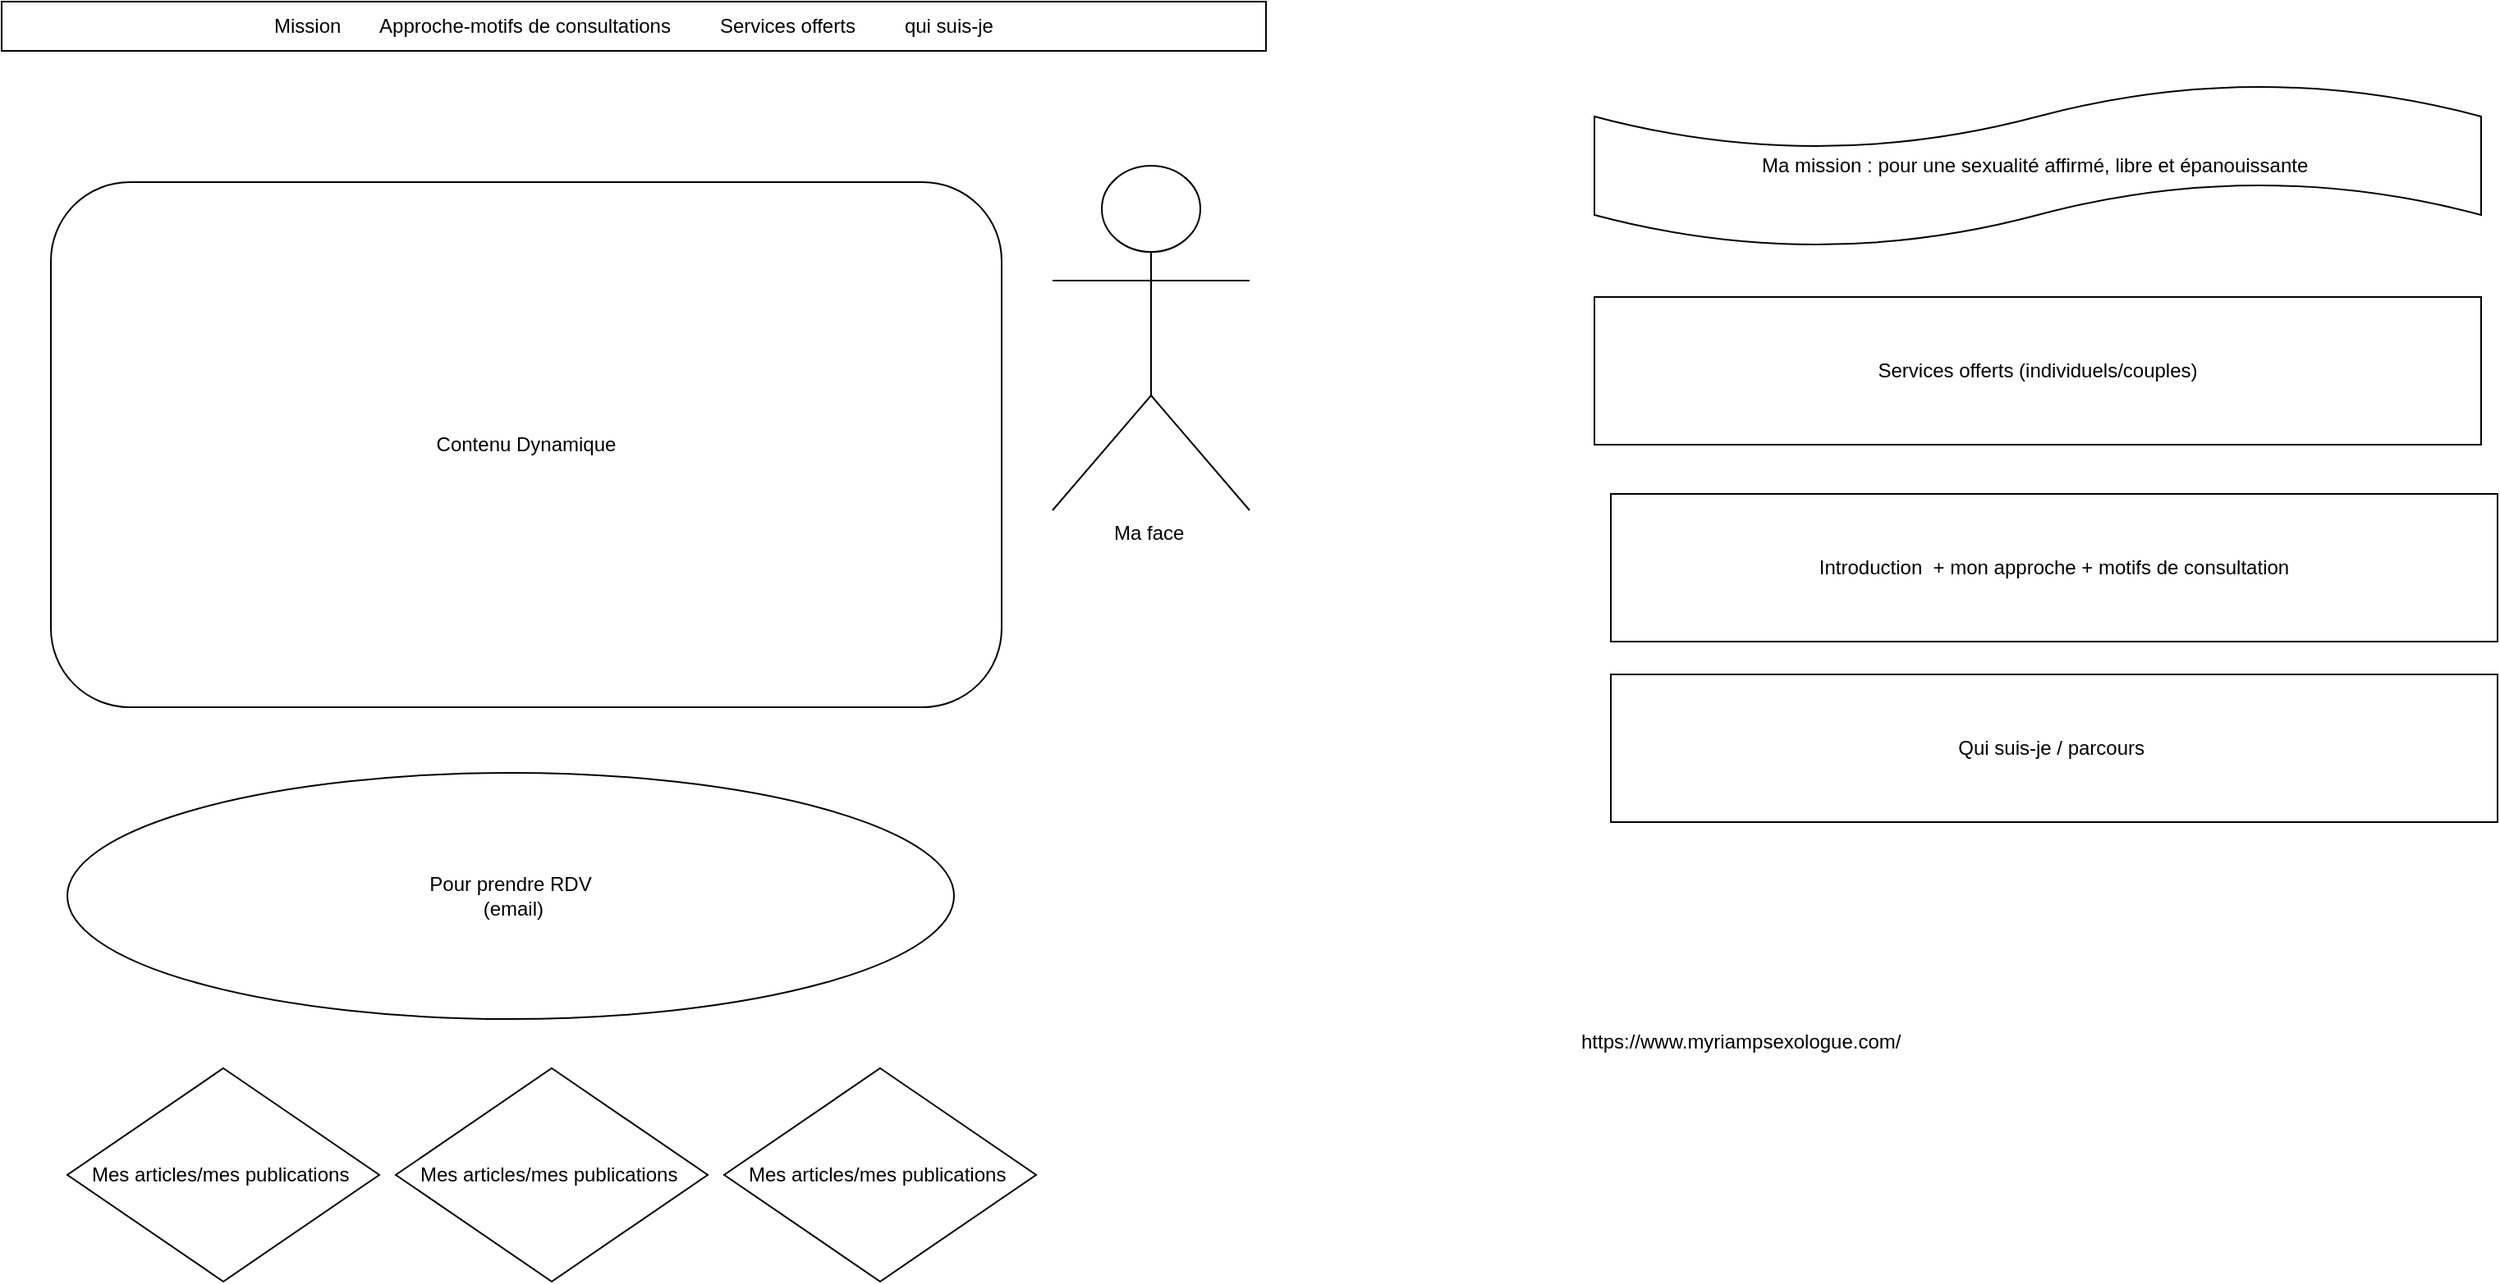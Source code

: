 <mxfile pages="2">
    <diagram name="Main-Page" id="hnTppJFNwB3zojBNe42s">
        <mxGraphModel dx="2026" dy="854" grid="1" gridSize="10" guides="1" tooltips="1" connect="1" arrows="1" fold="1" page="1" pageScale="1" pageWidth="827" pageHeight="1169" math="0" shadow="0">
            <root>
                <mxCell id="0"/>
                <mxCell id="1" parent="0"/>
                <mxCell id="o8fQbpQLrPJ2AO1DMdnV-3" value="Contenu Dynamique" style="rounded=1;whiteSpace=wrap;html=1;" parent="1" vertex="1">
                    <mxGeometry x="120" y="140" width="579" height="320" as="geometry"/>
                </mxCell>
                <mxCell id="-aIfjqWMu8M7GobGi4wx-3" value="&lt;div style=&quot;text-align: justify;&quot;&gt;Mission&amp;nbsp; &amp;nbsp; &amp;nbsp; &amp;nbsp;Approche-motifs de consultations&amp;nbsp; &amp;nbsp; &amp;nbsp; &amp;nbsp; &amp;nbsp;Services offerts&amp;nbsp; &amp;nbsp; &amp;nbsp; &amp;nbsp; &amp;nbsp;qui suis-je&lt;/div&gt;" style="rounded=0;whiteSpace=wrap;html=1;" parent="1" vertex="1">
                    <mxGeometry x="90" y="30" width="770" height="30" as="geometry"/>
                </mxCell>
                <mxCell id="-aIfjqWMu8M7GobGi4wx-4" value="Ma face&amp;nbsp;" style="shape=umlActor;verticalLabelPosition=bottom;verticalAlign=top;html=1;outlineConnect=0;" parent="1" vertex="1">
                    <mxGeometry x="730" y="130" width="120" height="210" as="geometry"/>
                </mxCell>
                <mxCell id="uuaRmlDVWuqnq9jsiEj2-1" value="Ma mission : pour une sexualité affirmé, libre et épanouissante&amp;nbsp;" style="shape=tape;whiteSpace=wrap;html=1;" parent="1" vertex="1">
                    <mxGeometry x="1060" y="80" width="540" height="100" as="geometry"/>
                </mxCell>
                <mxCell id="uuaRmlDVWuqnq9jsiEj2-2" value="Introduction&amp;nbsp; + mon approche + motifs de consultation" style="rounded=0;whiteSpace=wrap;html=1;" parent="1" vertex="1">
                    <mxGeometry x="1070" y="330" width="540" height="90" as="geometry"/>
                </mxCell>
                <mxCell id="uuaRmlDVWuqnq9jsiEj2-3" value="Services offerts (individuels/couples)" style="rounded=0;whiteSpace=wrap;html=1;" parent="1" vertex="1">
                    <mxGeometry x="1060" y="210" width="540" height="90" as="geometry"/>
                </mxCell>
                <mxCell id="uuaRmlDVWuqnq9jsiEj2-4" value="Qui suis-je / parcours&amp;nbsp;" style="rounded=0;whiteSpace=wrap;html=1;" parent="1" vertex="1">
                    <mxGeometry x="1070" y="440" width="540" height="90" as="geometry"/>
                </mxCell>
                <mxCell id="uuaRmlDVWuqnq9jsiEj2-10" value="Mes articles/mes publications&amp;nbsp;" style="rhombus;whiteSpace=wrap;html=1;" parent="1" vertex="1">
                    <mxGeometry x="130" y="680" width="190" height="130" as="geometry"/>
                </mxCell>
                <mxCell id="uuaRmlDVWuqnq9jsiEj2-11" value="Pour prendre RDV&lt;div&gt;&amp;nbsp;(email)&lt;/div&gt;" style="ellipse;whiteSpace=wrap;html=1;" parent="1" vertex="1">
                    <mxGeometry x="130" y="500" width="540" height="150" as="geometry"/>
                </mxCell>
                <mxCell id="uuaRmlDVWuqnq9jsiEj2-12" value="Mes articles/mes publications&amp;nbsp;" style="rhombus;whiteSpace=wrap;html=1;" parent="1" vertex="1">
                    <mxGeometry x="530" y="680" width="190" height="130" as="geometry"/>
                </mxCell>
                <mxCell id="uuaRmlDVWuqnq9jsiEj2-13" value="Mes articles/mes publications&amp;nbsp;" style="rhombus;whiteSpace=wrap;html=1;" parent="1" vertex="1">
                    <mxGeometry x="330" y="680" width="190" height="130" as="geometry"/>
                </mxCell>
                <UserObject label="https://www.myriampsexologue.com/" link="https://www.myriampsexologue.com/" id="2">
                    <mxCell style="text;whiteSpace=wrap;" vertex="1" parent="1">
                        <mxGeometry x="1050" y="650" width="230" height="40" as="geometry"/>
                    </mxCell>
                </UserObject>
            </root>
        </mxGraphModel>
    </diagram>
    <diagram id="dCox-zKIa_TPC-n9IeiH" name="Template-Article">
        <mxGraphModel dx="2074" dy="1138" grid="1" gridSize="10" guides="1" tooltips="1" connect="1" arrows="1" fold="1" page="1" pageScale="1" pageWidth="827" pageHeight="1169" math="0" shadow="0">
            <root>
                <mxCell id="0"/>
                <mxCell id="1" parent="0"/>
                <UserObject label="https://divanbleu.com/nos-dettes-silencieuses/" link="https://divanbleu.com/nos-dettes-silencieuses/" id="XP_sNXchd3on9Q5fdmx--1">
                    <mxCell style="text;whiteSpace=wrap;" vertex="1" parent="1">
                        <mxGeometry x="200" y="130" width="280" height="40" as="geometry"/>
                    </mxCell>
                </UserObject>
            </root>
        </mxGraphModel>
    </diagram>
</mxfile>